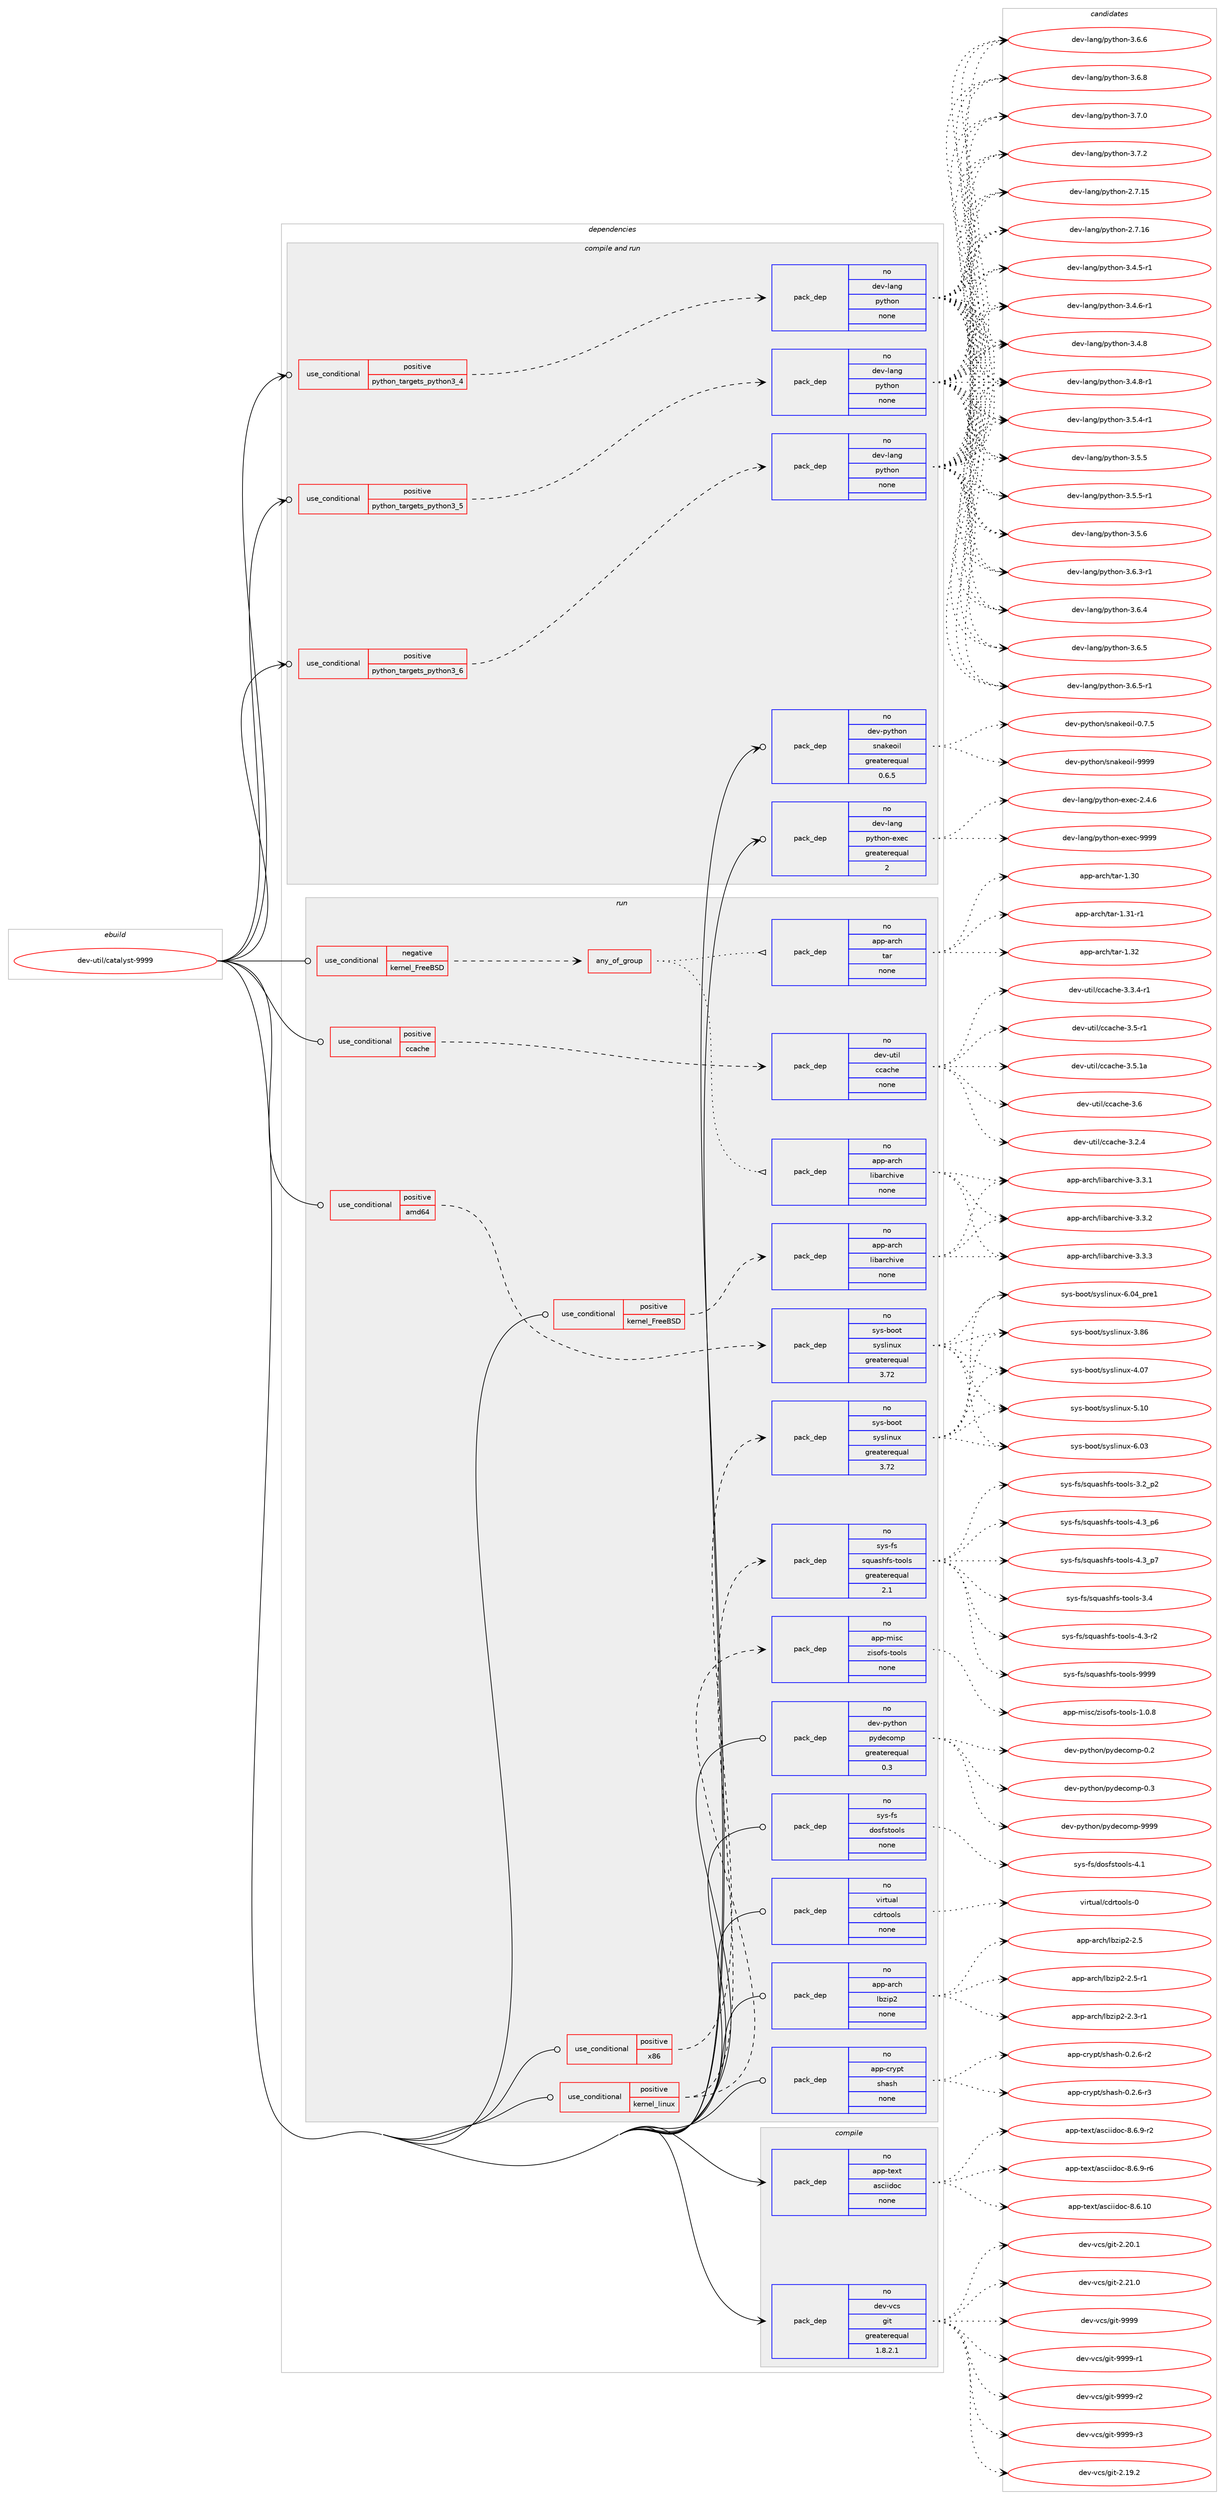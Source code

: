 digraph prolog {

# *************
# Graph options
# *************

newrank=true;
concentrate=true;
compound=true;
graph [rankdir=LR,fontname=Helvetica,fontsize=10,ranksep=1.5];#, ranksep=2.5, nodesep=0.2];
edge  [arrowhead=vee];
node  [fontname=Helvetica,fontsize=10];

# **********
# The ebuild
# **********

subgraph cluster_leftcol {
color=gray;
rank=same;
label=<<i>ebuild</i>>;
id [label="dev-util/catalyst-9999", color=red, width=4, href="../dev-util/catalyst-9999.svg"];
}

# ****************
# The dependencies
# ****************

subgraph cluster_midcol {
color=gray;
label=<<i>dependencies</i>>;
subgraph cluster_compile {
fillcolor="#eeeeee";
style=filled;
label=<<i>compile</i>>;
subgraph pack1095033 {
dependency1542052 [label=<<TABLE BORDER="0" CELLBORDER="1" CELLSPACING="0" CELLPADDING="4" WIDTH="220"><TR><TD ROWSPAN="6" CELLPADDING="30">pack_dep</TD></TR><TR><TD WIDTH="110">no</TD></TR><TR><TD>app-text</TD></TR><TR><TD>asciidoc</TD></TR><TR><TD>none</TD></TR><TR><TD></TD></TR></TABLE>>, shape=none, color=blue];
}
id:e -> dependency1542052:w [weight=20,style="solid",arrowhead="vee"];
subgraph pack1095034 {
dependency1542053 [label=<<TABLE BORDER="0" CELLBORDER="1" CELLSPACING="0" CELLPADDING="4" WIDTH="220"><TR><TD ROWSPAN="6" CELLPADDING="30">pack_dep</TD></TR><TR><TD WIDTH="110">no</TD></TR><TR><TD>dev-vcs</TD></TR><TR><TD>git</TD></TR><TR><TD>greaterequal</TD></TR><TR><TD>1.8.2.1</TD></TR></TABLE>>, shape=none, color=blue];
}
id:e -> dependency1542053:w [weight=20,style="solid",arrowhead="vee"];
}
subgraph cluster_compileandrun {
fillcolor="#eeeeee";
style=filled;
label=<<i>compile and run</i>>;
subgraph cond423415 {
dependency1542054 [label=<<TABLE BORDER="0" CELLBORDER="1" CELLSPACING="0" CELLPADDING="4"><TR><TD ROWSPAN="3" CELLPADDING="10">use_conditional</TD></TR><TR><TD>positive</TD></TR><TR><TD>python_targets_python3_4</TD></TR></TABLE>>, shape=none, color=red];
subgraph pack1095035 {
dependency1542055 [label=<<TABLE BORDER="0" CELLBORDER="1" CELLSPACING="0" CELLPADDING="4" WIDTH="220"><TR><TD ROWSPAN="6" CELLPADDING="30">pack_dep</TD></TR><TR><TD WIDTH="110">no</TD></TR><TR><TD>dev-lang</TD></TR><TR><TD>python</TD></TR><TR><TD>none</TD></TR><TR><TD></TD></TR></TABLE>>, shape=none, color=blue];
}
dependency1542054:e -> dependency1542055:w [weight=20,style="dashed",arrowhead="vee"];
}
id:e -> dependency1542054:w [weight=20,style="solid",arrowhead="odotvee"];
subgraph cond423416 {
dependency1542056 [label=<<TABLE BORDER="0" CELLBORDER="1" CELLSPACING="0" CELLPADDING="4"><TR><TD ROWSPAN="3" CELLPADDING="10">use_conditional</TD></TR><TR><TD>positive</TD></TR><TR><TD>python_targets_python3_5</TD></TR></TABLE>>, shape=none, color=red];
subgraph pack1095036 {
dependency1542057 [label=<<TABLE BORDER="0" CELLBORDER="1" CELLSPACING="0" CELLPADDING="4" WIDTH="220"><TR><TD ROWSPAN="6" CELLPADDING="30">pack_dep</TD></TR><TR><TD WIDTH="110">no</TD></TR><TR><TD>dev-lang</TD></TR><TR><TD>python</TD></TR><TR><TD>none</TD></TR><TR><TD></TD></TR></TABLE>>, shape=none, color=blue];
}
dependency1542056:e -> dependency1542057:w [weight=20,style="dashed",arrowhead="vee"];
}
id:e -> dependency1542056:w [weight=20,style="solid",arrowhead="odotvee"];
subgraph cond423417 {
dependency1542058 [label=<<TABLE BORDER="0" CELLBORDER="1" CELLSPACING="0" CELLPADDING="4"><TR><TD ROWSPAN="3" CELLPADDING="10">use_conditional</TD></TR><TR><TD>positive</TD></TR><TR><TD>python_targets_python3_6</TD></TR></TABLE>>, shape=none, color=red];
subgraph pack1095037 {
dependency1542059 [label=<<TABLE BORDER="0" CELLBORDER="1" CELLSPACING="0" CELLPADDING="4" WIDTH="220"><TR><TD ROWSPAN="6" CELLPADDING="30">pack_dep</TD></TR><TR><TD WIDTH="110">no</TD></TR><TR><TD>dev-lang</TD></TR><TR><TD>python</TD></TR><TR><TD>none</TD></TR><TR><TD></TD></TR></TABLE>>, shape=none, color=blue];
}
dependency1542058:e -> dependency1542059:w [weight=20,style="dashed",arrowhead="vee"];
}
id:e -> dependency1542058:w [weight=20,style="solid",arrowhead="odotvee"];
subgraph pack1095038 {
dependency1542060 [label=<<TABLE BORDER="0" CELLBORDER="1" CELLSPACING="0" CELLPADDING="4" WIDTH="220"><TR><TD ROWSPAN="6" CELLPADDING="30">pack_dep</TD></TR><TR><TD WIDTH="110">no</TD></TR><TR><TD>dev-lang</TD></TR><TR><TD>python-exec</TD></TR><TR><TD>greaterequal</TD></TR><TR><TD>2</TD></TR></TABLE>>, shape=none, color=blue];
}
id:e -> dependency1542060:w [weight=20,style="solid",arrowhead="odotvee"];
subgraph pack1095039 {
dependency1542061 [label=<<TABLE BORDER="0" CELLBORDER="1" CELLSPACING="0" CELLPADDING="4" WIDTH="220"><TR><TD ROWSPAN="6" CELLPADDING="30">pack_dep</TD></TR><TR><TD WIDTH="110">no</TD></TR><TR><TD>dev-python</TD></TR><TR><TD>snakeoil</TD></TR><TR><TD>greaterequal</TD></TR><TR><TD>0.6.5</TD></TR></TABLE>>, shape=none, color=blue];
}
id:e -> dependency1542061:w [weight=20,style="solid",arrowhead="odotvee"];
}
subgraph cluster_run {
fillcolor="#eeeeee";
style=filled;
label=<<i>run</i>>;
subgraph cond423418 {
dependency1542062 [label=<<TABLE BORDER="0" CELLBORDER="1" CELLSPACING="0" CELLPADDING="4"><TR><TD ROWSPAN="3" CELLPADDING="10">use_conditional</TD></TR><TR><TD>negative</TD></TR><TR><TD>kernel_FreeBSD</TD></TR></TABLE>>, shape=none, color=red];
subgraph any23015 {
dependency1542063 [label=<<TABLE BORDER="0" CELLBORDER="1" CELLSPACING="0" CELLPADDING="4"><TR><TD CELLPADDING="10">any_of_group</TD></TR></TABLE>>, shape=none, color=red];subgraph pack1095040 {
dependency1542064 [label=<<TABLE BORDER="0" CELLBORDER="1" CELLSPACING="0" CELLPADDING="4" WIDTH="220"><TR><TD ROWSPAN="6" CELLPADDING="30">pack_dep</TD></TR><TR><TD WIDTH="110">no</TD></TR><TR><TD>app-arch</TD></TR><TR><TD>tar</TD></TR><TR><TD>none</TD></TR><TR><TD></TD></TR></TABLE>>, shape=none, color=blue];
}
dependency1542063:e -> dependency1542064:w [weight=20,style="dotted",arrowhead="oinv"];
subgraph pack1095041 {
dependency1542065 [label=<<TABLE BORDER="0" CELLBORDER="1" CELLSPACING="0" CELLPADDING="4" WIDTH="220"><TR><TD ROWSPAN="6" CELLPADDING="30">pack_dep</TD></TR><TR><TD WIDTH="110">no</TD></TR><TR><TD>app-arch</TD></TR><TR><TD>libarchive</TD></TR><TR><TD>none</TD></TR><TR><TD></TD></TR></TABLE>>, shape=none, color=blue];
}
dependency1542063:e -> dependency1542065:w [weight=20,style="dotted",arrowhead="oinv"];
}
dependency1542062:e -> dependency1542063:w [weight=20,style="dashed",arrowhead="vee"];
}
id:e -> dependency1542062:w [weight=20,style="solid",arrowhead="odot"];
subgraph cond423419 {
dependency1542066 [label=<<TABLE BORDER="0" CELLBORDER="1" CELLSPACING="0" CELLPADDING="4"><TR><TD ROWSPAN="3" CELLPADDING="10">use_conditional</TD></TR><TR><TD>positive</TD></TR><TR><TD>amd64</TD></TR></TABLE>>, shape=none, color=red];
subgraph pack1095042 {
dependency1542067 [label=<<TABLE BORDER="0" CELLBORDER="1" CELLSPACING="0" CELLPADDING="4" WIDTH="220"><TR><TD ROWSPAN="6" CELLPADDING="30">pack_dep</TD></TR><TR><TD WIDTH="110">no</TD></TR><TR><TD>sys-boot</TD></TR><TR><TD>syslinux</TD></TR><TR><TD>greaterequal</TD></TR><TR><TD>3.72</TD></TR></TABLE>>, shape=none, color=blue];
}
dependency1542066:e -> dependency1542067:w [weight=20,style="dashed",arrowhead="vee"];
}
id:e -> dependency1542066:w [weight=20,style="solid",arrowhead="odot"];
subgraph cond423420 {
dependency1542068 [label=<<TABLE BORDER="0" CELLBORDER="1" CELLSPACING="0" CELLPADDING="4"><TR><TD ROWSPAN="3" CELLPADDING="10">use_conditional</TD></TR><TR><TD>positive</TD></TR><TR><TD>ccache</TD></TR></TABLE>>, shape=none, color=red];
subgraph pack1095043 {
dependency1542069 [label=<<TABLE BORDER="0" CELLBORDER="1" CELLSPACING="0" CELLPADDING="4" WIDTH="220"><TR><TD ROWSPAN="6" CELLPADDING="30">pack_dep</TD></TR><TR><TD WIDTH="110">no</TD></TR><TR><TD>dev-util</TD></TR><TR><TD>ccache</TD></TR><TR><TD>none</TD></TR><TR><TD></TD></TR></TABLE>>, shape=none, color=blue];
}
dependency1542068:e -> dependency1542069:w [weight=20,style="dashed",arrowhead="vee"];
}
id:e -> dependency1542068:w [weight=20,style="solid",arrowhead="odot"];
subgraph cond423421 {
dependency1542070 [label=<<TABLE BORDER="0" CELLBORDER="1" CELLSPACING="0" CELLPADDING="4"><TR><TD ROWSPAN="3" CELLPADDING="10">use_conditional</TD></TR><TR><TD>positive</TD></TR><TR><TD>kernel_FreeBSD</TD></TR></TABLE>>, shape=none, color=red];
subgraph pack1095044 {
dependency1542071 [label=<<TABLE BORDER="0" CELLBORDER="1" CELLSPACING="0" CELLPADDING="4" WIDTH="220"><TR><TD ROWSPAN="6" CELLPADDING="30">pack_dep</TD></TR><TR><TD WIDTH="110">no</TD></TR><TR><TD>app-arch</TD></TR><TR><TD>libarchive</TD></TR><TR><TD>none</TD></TR><TR><TD></TD></TR></TABLE>>, shape=none, color=blue];
}
dependency1542070:e -> dependency1542071:w [weight=20,style="dashed",arrowhead="vee"];
}
id:e -> dependency1542070:w [weight=20,style="solid",arrowhead="odot"];
subgraph cond423422 {
dependency1542072 [label=<<TABLE BORDER="0" CELLBORDER="1" CELLSPACING="0" CELLPADDING="4"><TR><TD ROWSPAN="3" CELLPADDING="10">use_conditional</TD></TR><TR><TD>positive</TD></TR><TR><TD>kernel_linux</TD></TR></TABLE>>, shape=none, color=red];
subgraph pack1095045 {
dependency1542073 [label=<<TABLE BORDER="0" CELLBORDER="1" CELLSPACING="0" CELLPADDING="4" WIDTH="220"><TR><TD ROWSPAN="6" CELLPADDING="30">pack_dep</TD></TR><TR><TD WIDTH="110">no</TD></TR><TR><TD>app-misc</TD></TR><TR><TD>zisofs-tools</TD></TR><TR><TD>none</TD></TR><TR><TD></TD></TR></TABLE>>, shape=none, color=blue];
}
dependency1542072:e -> dependency1542073:w [weight=20,style="dashed",arrowhead="vee"];
subgraph pack1095046 {
dependency1542074 [label=<<TABLE BORDER="0" CELLBORDER="1" CELLSPACING="0" CELLPADDING="4" WIDTH="220"><TR><TD ROWSPAN="6" CELLPADDING="30">pack_dep</TD></TR><TR><TD WIDTH="110">no</TD></TR><TR><TD>sys-fs</TD></TR><TR><TD>squashfs-tools</TD></TR><TR><TD>greaterequal</TD></TR><TR><TD>2.1</TD></TR></TABLE>>, shape=none, color=blue];
}
dependency1542072:e -> dependency1542074:w [weight=20,style="dashed",arrowhead="vee"];
}
id:e -> dependency1542072:w [weight=20,style="solid",arrowhead="odot"];
subgraph cond423423 {
dependency1542075 [label=<<TABLE BORDER="0" CELLBORDER="1" CELLSPACING="0" CELLPADDING="4"><TR><TD ROWSPAN="3" CELLPADDING="10">use_conditional</TD></TR><TR><TD>positive</TD></TR><TR><TD>x86</TD></TR></TABLE>>, shape=none, color=red];
subgraph pack1095047 {
dependency1542076 [label=<<TABLE BORDER="0" CELLBORDER="1" CELLSPACING="0" CELLPADDING="4" WIDTH="220"><TR><TD ROWSPAN="6" CELLPADDING="30">pack_dep</TD></TR><TR><TD WIDTH="110">no</TD></TR><TR><TD>sys-boot</TD></TR><TR><TD>syslinux</TD></TR><TR><TD>greaterequal</TD></TR><TR><TD>3.72</TD></TR></TABLE>>, shape=none, color=blue];
}
dependency1542075:e -> dependency1542076:w [weight=20,style="dashed",arrowhead="vee"];
}
id:e -> dependency1542075:w [weight=20,style="solid",arrowhead="odot"];
subgraph pack1095048 {
dependency1542077 [label=<<TABLE BORDER="0" CELLBORDER="1" CELLSPACING="0" CELLPADDING="4" WIDTH="220"><TR><TD ROWSPAN="6" CELLPADDING="30">pack_dep</TD></TR><TR><TD WIDTH="110">no</TD></TR><TR><TD>app-arch</TD></TR><TR><TD>lbzip2</TD></TR><TR><TD>none</TD></TR><TR><TD></TD></TR></TABLE>>, shape=none, color=blue];
}
id:e -> dependency1542077:w [weight=20,style="solid",arrowhead="odot"];
subgraph pack1095049 {
dependency1542078 [label=<<TABLE BORDER="0" CELLBORDER="1" CELLSPACING="0" CELLPADDING="4" WIDTH="220"><TR><TD ROWSPAN="6" CELLPADDING="30">pack_dep</TD></TR><TR><TD WIDTH="110">no</TD></TR><TR><TD>app-crypt</TD></TR><TR><TD>shash</TD></TR><TR><TD>none</TD></TR><TR><TD></TD></TR></TABLE>>, shape=none, color=blue];
}
id:e -> dependency1542078:w [weight=20,style="solid",arrowhead="odot"];
subgraph pack1095050 {
dependency1542079 [label=<<TABLE BORDER="0" CELLBORDER="1" CELLSPACING="0" CELLPADDING="4" WIDTH="220"><TR><TD ROWSPAN="6" CELLPADDING="30">pack_dep</TD></TR><TR><TD WIDTH="110">no</TD></TR><TR><TD>dev-python</TD></TR><TR><TD>pydecomp</TD></TR><TR><TD>greaterequal</TD></TR><TR><TD>0.3</TD></TR></TABLE>>, shape=none, color=blue];
}
id:e -> dependency1542079:w [weight=20,style="solid",arrowhead="odot"];
subgraph pack1095051 {
dependency1542080 [label=<<TABLE BORDER="0" CELLBORDER="1" CELLSPACING="0" CELLPADDING="4" WIDTH="220"><TR><TD ROWSPAN="6" CELLPADDING="30">pack_dep</TD></TR><TR><TD WIDTH="110">no</TD></TR><TR><TD>sys-fs</TD></TR><TR><TD>dosfstools</TD></TR><TR><TD>none</TD></TR><TR><TD></TD></TR></TABLE>>, shape=none, color=blue];
}
id:e -> dependency1542080:w [weight=20,style="solid",arrowhead="odot"];
subgraph pack1095052 {
dependency1542081 [label=<<TABLE BORDER="0" CELLBORDER="1" CELLSPACING="0" CELLPADDING="4" WIDTH="220"><TR><TD ROWSPAN="6" CELLPADDING="30">pack_dep</TD></TR><TR><TD WIDTH="110">no</TD></TR><TR><TD>virtual</TD></TR><TR><TD>cdrtools</TD></TR><TR><TD>none</TD></TR><TR><TD></TD></TR></TABLE>>, shape=none, color=blue];
}
id:e -> dependency1542081:w [weight=20,style="solid",arrowhead="odot"];
}
}

# **************
# The candidates
# **************

subgraph cluster_choices {
rank=same;
color=gray;
label=<<i>candidates</i>>;

subgraph choice1095033 {
color=black;
nodesep=1;
choice97112112451161011201164797115991051051001119945564654464948 [label="app-text/asciidoc-8.6.10", color=red, width=4,href="../app-text/asciidoc-8.6.10.svg"];
choice9711211245116101120116479711599105105100111994556465446574511450 [label="app-text/asciidoc-8.6.9-r2", color=red, width=4,href="../app-text/asciidoc-8.6.9-r2.svg"];
choice9711211245116101120116479711599105105100111994556465446574511454 [label="app-text/asciidoc-8.6.9-r6", color=red, width=4,href="../app-text/asciidoc-8.6.9-r6.svg"];
dependency1542052:e -> choice97112112451161011201164797115991051051001119945564654464948:w [style=dotted,weight="100"];
dependency1542052:e -> choice9711211245116101120116479711599105105100111994556465446574511450:w [style=dotted,weight="100"];
dependency1542052:e -> choice9711211245116101120116479711599105105100111994556465446574511454:w [style=dotted,weight="100"];
}
subgraph choice1095034 {
color=black;
nodesep=1;
choice10010111845118991154710310511645504649574650 [label="dev-vcs/git-2.19.2", color=red, width=4,href="../dev-vcs/git-2.19.2.svg"];
choice10010111845118991154710310511645504650484649 [label="dev-vcs/git-2.20.1", color=red, width=4,href="../dev-vcs/git-2.20.1.svg"];
choice10010111845118991154710310511645504650494648 [label="dev-vcs/git-2.21.0", color=red, width=4,href="../dev-vcs/git-2.21.0.svg"];
choice1001011184511899115471031051164557575757 [label="dev-vcs/git-9999", color=red, width=4,href="../dev-vcs/git-9999.svg"];
choice10010111845118991154710310511645575757574511449 [label="dev-vcs/git-9999-r1", color=red, width=4,href="../dev-vcs/git-9999-r1.svg"];
choice10010111845118991154710310511645575757574511450 [label="dev-vcs/git-9999-r2", color=red, width=4,href="../dev-vcs/git-9999-r2.svg"];
choice10010111845118991154710310511645575757574511451 [label="dev-vcs/git-9999-r3", color=red, width=4,href="../dev-vcs/git-9999-r3.svg"];
dependency1542053:e -> choice10010111845118991154710310511645504649574650:w [style=dotted,weight="100"];
dependency1542053:e -> choice10010111845118991154710310511645504650484649:w [style=dotted,weight="100"];
dependency1542053:e -> choice10010111845118991154710310511645504650494648:w [style=dotted,weight="100"];
dependency1542053:e -> choice1001011184511899115471031051164557575757:w [style=dotted,weight="100"];
dependency1542053:e -> choice10010111845118991154710310511645575757574511449:w [style=dotted,weight="100"];
dependency1542053:e -> choice10010111845118991154710310511645575757574511450:w [style=dotted,weight="100"];
dependency1542053:e -> choice10010111845118991154710310511645575757574511451:w [style=dotted,weight="100"];
}
subgraph choice1095035 {
color=black;
nodesep=1;
choice10010111845108971101034711212111610411111045504655464953 [label="dev-lang/python-2.7.15", color=red, width=4,href="../dev-lang/python-2.7.15.svg"];
choice10010111845108971101034711212111610411111045504655464954 [label="dev-lang/python-2.7.16", color=red, width=4,href="../dev-lang/python-2.7.16.svg"];
choice1001011184510897110103471121211161041111104551465246534511449 [label="dev-lang/python-3.4.5-r1", color=red, width=4,href="../dev-lang/python-3.4.5-r1.svg"];
choice1001011184510897110103471121211161041111104551465246544511449 [label="dev-lang/python-3.4.6-r1", color=red, width=4,href="../dev-lang/python-3.4.6-r1.svg"];
choice100101118451089711010347112121116104111110455146524656 [label="dev-lang/python-3.4.8", color=red, width=4,href="../dev-lang/python-3.4.8.svg"];
choice1001011184510897110103471121211161041111104551465246564511449 [label="dev-lang/python-3.4.8-r1", color=red, width=4,href="../dev-lang/python-3.4.8-r1.svg"];
choice1001011184510897110103471121211161041111104551465346524511449 [label="dev-lang/python-3.5.4-r1", color=red, width=4,href="../dev-lang/python-3.5.4-r1.svg"];
choice100101118451089711010347112121116104111110455146534653 [label="dev-lang/python-3.5.5", color=red, width=4,href="../dev-lang/python-3.5.5.svg"];
choice1001011184510897110103471121211161041111104551465346534511449 [label="dev-lang/python-3.5.5-r1", color=red, width=4,href="../dev-lang/python-3.5.5-r1.svg"];
choice100101118451089711010347112121116104111110455146534654 [label="dev-lang/python-3.5.6", color=red, width=4,href="../dev-lang/python-3.5.6.svg"];
choice1001011184510897110103471121211161041111104551465446514511449 [label="dev-lang/python-3.6.3-r1", color=red, width=4,href="../dev-lang/python-3.6.3-r1.svg"];
choice100101118451089711010347112121116104111110455146544652 [label="dev-lang/python-3.6.4", color=red, width=4,href="../dev-lang/python-3.6.4.svg"];
choice100101118451089711010347112121116104111110455146544653 [label="dev-lang/python-3.6.5", color=red, width=4,href="../dev-lang/python-3.6.5.svg"];
choice1001011184510897110103471121211161041111104551465446534511449 [label="dev-lang/python-3.6.5-r1", color=red, width=4,href="../dev-lang/python-3.6.5-r1.svg"];
choice100101118451089711010347112121116104111110455146544654 [label="dev-lang/python-3.6.6", color=red, width=4,href="../dev-lang/python-3.6.6.svg"];
choice100101118451089711010347112121116104111110455146544656 [label="dev-lang/python-3.6.8", color=red, width=4,href="../dev-lang/python-3.6.8.svg"];
choice100101118451089711010347112121116104111110455146554648 [label="dev-lang/python-3.7.0", color=red, width=4,href="../dev-lang/python-3.7.0.svg"];
choice100101118451089711010347112121116104111110455146554650 [label="dev-lang/python-3.7.2", color=red, width=4,href="../dev-lang/python-3.7.2.svg"];
dependency1542055:e -> choice10010111845108971101034711212111610411111045504655464953:w [style=dotted,weight="100"];
dependency1542055:e -> choice10010111845108971101034711212111610411111045504655464954:w [style=dotted,weight="100"];
dependency1542055:e -> choice1001011184510897110103471121211161041111104551465246534511449:w [style=dotted,weight="100"];
dependency1542055:e -> choice1001011184510897110103471121211161041111104551465246544511449:w [style=dotted,weight="100"];
dependency1542055:e -> choice100101118451089711010347112121116104111110455146524656:w [style=dotted,weight="100"];
dependency1542055:e -> choice1001011184510897110103471121211161041111104551465246564511449:w [style=dotted,weight="100"];
dependency1542055:e -> choice1001011184510897110103471121211161041111104551465346524511449:w [style=dotted,weight="100"];
dependency1542055:e -> choice100101118451089711010347112121116104111110455146534653:w [style=dotted,weight="100"];
dependency1542055:e -> choice1001011184510897110103471121211161041111104551465346534511449:w [style=dotted,weight="100"];
dependency1542055:e -> choice100101118451089711010347112121116104111110455146534654:w [style=dotted,weight="100"];
dependency1542055:e -> choice1001011184510897110103471121211161041111104551465446514511449:w [style=dotted,weight="100"];
dependency1542055:e -> choice100101118451089711010347112121116104111110455146544652:w [style=dotted,weight="100"];
dependency1542055:e -> choice100101118451089711010347112121116104111110455146544653:w [style=dotted,weight="100"];
dependency1542055:e -> choice1001011184510897110103471121211161041111104551465446534511449:w [style=dotted,weight="100"];
dependency1542055:e -> choice100101118451089711010347112121116104111110455146544654:w [style=dotted,weight="100"];
dependency1542055:e -> choice100101118451089711010347112121116104111110455146544656:w [style=dotted,weight="100"];
dependency1542055:e -> choice100101118451089711010347112121116104111110455146554648:w [style=dotted,weight="100"];
dependency1542055:e -> choice100101118451089711010347112121116104111110455146554650:w [style=dotted,weight="100"];
}
subgraph choice1095036 {
color=black;
nodesep=1;
choice10010111845108971101034711212111610411111045504655464953 [label="dev-lang/python-2.7.15", color=red, width=4,href="../dev-lang/python-2.7.15.svg"];
choice10010111845108971101034711212111610411111045504655464954 [label="dev-lang/python-2.7.16", color=red, width=4,href="../dev-lang/python-2.7.16.svg"];
choice1001011184510897110103471121211161041111104551465246534511449 [label="dev-lang/python-3.4.5-r1", color=red, width=4,href="../dev-lang/python-3.4.5-r1.svg"];
choice1001011184510897110103471121211161041111104551465246544511449 [label="dev-lang/python-3.4.6-r1", color=red, width=4,href="../dev-lang/python-3.4.6-r1.svg"];
choice100101118451089711010347112121116104111110455146524656 [label="dev-lang/python-3.4.8", color=red, width=4,href="../dev-lang/python-3.4.8.svg"];
choice1001011184510897110103471121211161041111104551465246564511449 [label="dev-lang/python-3.4.8-r1", color=red, width=4,href="../dev-lang/python-3.4.8-r1.svg"];
choice1001011184510897110103471121211161041111104551465346524511449 [label="dev-lang/python-3.5.4-r1", color=red, width=4,href="../dev-lang/python-3.5.4-r1.svg"];
choice100101118451089711010347112121116104111110455146534653 [label="dev-lang/python-3.5.5", color=red, width=4,href="../dev-lang/python-3.5.5.svg"];
choice1001011184510897110103471121211161041111104551465346534511449 [label="dev-lang/python-3.5.5-r1", color=red, width=4,href="../dev-lang/python-3.5.5-r1.svg"];
choice100101118451089711010347112121116104111110455146534654 [label="dev-lang/python-3.5.6", color=red, width=4,href="../dev-lang/python-3.5.6.svg"];
choice1001011184510897110103471121211161041111104551465446514511449 [label="dev-lang/python-3.6.3-r1", color=red, width=4,href="../dev-lang/python-3.6.3-r1.svg"];
choice100101118451089711010347112121116104111110455146544652 [label="dev-lang/python-3.6.4", color=red, width=4,href="../dev-lang/python-3.6.4.svg"];
choice100101118451089711010347112121116104111110455146544653 [label="dev-lang/python-3.6.5", color=red, width=4,href="../dev-lang/python-3.6.5.svg"];
choice1001011184510897110103471121211161041111104551465446534511449 [label="dev-lang/python-3.6.5-r1", color=red, width=4,href="../dev-lang/python-3.6.5-r1.svg"];
choice100101118451089711010347112121116104111110455146544654 [label="dev-lang/python-3.6.6", color=red, width=4,href="../dev-lang/python-3.6.6.svg"];
choice100101118451089711010347112121116104111110455146544656 [label="dev-lang/python-3.6.8", color=red, width=4,href="../dev-lang/python-3.6.8.svg"];
choice100101118451089711010347112121116104111110455146554648 [label="dev-lang/python-3.7.0", color=red, width=4,href="../dev-lang/python-3.7.0.svg"];
choice100101118451089711010347112121116104111110455146554650 [label="dev-lang/python-3.7.2", color=red, width=4,href="../dev-lang/python-3.7.2.svg"];
dependency1542057:e -> choice10010111845108971101034711212111610411111045504655464953:w [style=dotted,weight="100"];
dependency1542057:e -> choice10010111845108971101034711212111610411111045504655464954:w [style=dotted,weight="100"];
dependency1542057:e -> choice1001011184510897110103471121211161041111104551465246534511449:w [style=dotted,weight="100"];
dependency1542057:e -> choice1001011184510897110103471121211161041111104551465246544511449:w [style=dotted,weight="100"];
dependency1542057:e -> choice100101118451089711010347112121116104111110455146524656:w [style=dotted,weight="100"];
dependency1542057:e -> choice1001011184510897110103471121211161041111104551465246564511449:w [style=dotted,weight="100"];
dependency1542057:e -> choice1001011184510897110103471121211161041111104551465346524511449:w [style=dotted,weight="100"];
dependency1542057:e -> choice100101118451089711010347112121116104111110455146534653:w [style=dotted,weight="100"];
dependency1542057:e -> choice1001011184510897110103471121211161041111104551465346534511449:w [style=dotted,weight="100"];
dependency1542057:e -> choice100101118451089711010347112121116104111110455146534654:w [style=dotted,weight="100"];
dependency1542057:e -> choice1001011184510897110103471121211161041111104551465446514511449:w [style=dotted,weight="100"];
dependency1542057:e -> choice100101118451089711010347112121116104111110455146544652:w [style=dotted,weight="100"];
dependency1542057:e -> choice100101118451089711010347112121116104111110455146544653:w [style=dotted,weight="100"];
dependency1542057:e -> choice1001011184510897110103471121211161041111104551465446534511449:w [style=dotted,weight="100"];
dependency1542057:e -> choice100101118451089711010347112121116104111110455146544654:w [style=dotted,weight="100"];
dependency1542057:e -> choice100101118451089711010347112121116104111110455146544656:w [style=dotted,weight="100"];
dependency1542057:e -> choice100101118451089711010347112121116104111110455146554648:w [style=dotted,weight="100"];
dependency1542057:e -> choice100101118451089711010347112121116104111110455146554650:w [style=dotted,weight="100"];
}
subgraph choice1095037 {
color=black;
nodesep=1;
choice10010111845108971101034711212111610411111045504655464953 [label="dev-lang/python-2.7.15", color=red, width=4,href="../dev-lang/python-2.7.15.svg"];
choice10010111845108971101034711212111610411111045504655464954 [label="dev-lang/python-2.7.16", color=red, width=4,href="../dev-lang/python-2.7.16.svg"];
choice1001011184510897110103471121211161041111104551465246534511449 [label="dev-lang/python-3.4.5-r1", color=red, width=4,href="../dev-lang/python-3.4.5-r1.svg"];
choice1001011184510897110103471121211161041111104551465246544511449 [label="dev-lang/python-3.4.6-r1", color=red, width=4,href="../dev-lang/python-3.4.6-r1.svg"];
choice100101118451089711010347112121116104111110455146524656 [label="dev-lang/python-3.4.8", color=red, width=4,href="../dev-lang/python-3.4.8.svg"];
choice1001011184510897110103471121211161041111104551465246564511449 [label="dev-lang/python-3.4.8-r1", color=red, width=4,href="../dev-lang/python-3.4.8-r1.svg"];
choice1001011184510897110103471121211161041111104551465346524511449 [label="dev-lang/python-3.5.4-r1", color=red, width=4,href="../dev-lang/python-3.5.4-r1.svg"];
choice100101118451089711010347112121116104111110455146534653 [label="dev-lang/python-3.5.5", color=red, width=4,href="../dev-lang/python-3.5.5.svg"];
choice1001011184510897110103471121211161041111104551465346534511449 [label="dev-lang/python-3.5.5-r1", color=red, width=4,href="../dev-lang/python-3.5.5-r1.svg"];
choice100101118451089711010347112121116104111110455146534654 [label="dev-lang/python-3.5.6", color=red, width=4,href="../dev-lang/python-3.5.6.svg"];
choice1001011184510897110103471121211161041111104551465446514511449 [label="dev-lang/python-3.6.3-r1", color=red, width=4,href="../dev-lang/python-3.6.3-r1.svg"];
choice100101118451089711010347112121116104111110455146544652 [label="dev-lang/python-3.6.4", color=red, width=4,href="../dev-lang/python-3.6.4.svg"];
choice100101118451089711010347112121116104111110455146544653 [label="dev-lang/python-3.6.5", color=red, width=4,href="../dev-lang/python-3.6.5.svg"];
choice1001011184510897110103471121211161041111104551465446534511449 [label="dev-lang/python-3.6.5-r1", color=red, width=4,href="../dev-lang/python-3.6.5-r1.svg"];
choice100101118451089711010347112121116104111110455146544654 [label="dev-lang/python-3.6.6", color=red, width=4,href="../dev-lang/python-3.6.6.svg"];
choice100101118451089711010347112121116104111110455146544656 [label="dev-lang/python-3.6.8", color=red, width=4,href="../dev-lang/python-3.6.8.svg"];
choice100101118451089711010347112121116104111110455146554648 [label="dev-lang/python-3.7.0", color=red, width=4,href="../dev-lang/python-3.7.0.svg"];
choice100101118451089711010347112121116104111110455146554650 [label="dev-lang/python-3.7.2", color=red, width=4,href="../dev-lang/python-3.7.2.svg"];
dependency1542059:e -> choice10010111845108971101034711212111610411111045504655464953:w [style=dotted,weight="100"];
dependency1542059:e -> choice10010111845108971101034711212111610411111045504655464954:w [style=dotted,weight="100"];
dependency1542059:e -> choice1001011184510897110103471121211161041111104551465246534511449:w [style=dotted,weight="100"];
dependency1542059:e -> choice1001011184510897110103471121211161041111104551465246544511449:w [style=dotted,weight="100"];
dependency1542059:e -> choice100101118451089711010347112121116104111110455146524656:w [style=dotted,weight="100"];
dependency1542059:e -> choice1001011184510897110103471121211161041111104551465246564511449:w [style=dotted,weight="100"];
dependency1542059:e -> choice1001011184510897110103471121211161041111104551465346524511449:w [style=dotted,weight="100"];
dependency1542059:e -> choice100101118451089711010347112121116104111110455146534653:w [style=dotted,weight="100"];
dependency1542059:e -> choice1001011184510897110103471121211161041111104551465346534511449:w [style=dotted,weight="100"];
dependency1542059:e -> choice100101118451089711010347112121116104111110455146534654:w [style=dotted,weight="100"];
dependency1542059:e -> choice1001011184510897110103471121211161041111104551465446514511449:w [style=dotted,weight="100"];
dependency1542059:e -> choice100101118451089711010347112121116104111110455146544652:w [style=dotted,weight="100"];
dependency1542059:e -> choice100101118451089711010347112121116104111110455146544653:w [style=dotted,weight="100"];
dependency1542059:e -> choice1001011184510897110103471121211161041111104551465446534511449:w [style=dotted,weight="100"];
dependency1542059:e -> choice100101118451089711010347112121116104111110455146544654:w [style=dotted,weight="100"];
dependency1542059:e -> choice100101118451089711010347112121116104111110455146544656:w [style=dotted,weight="100"];
dependency1542059:e -> choice100101118451089711010347112121116104111110455146554648:w [style=dotted,weight="100"];
dependency1542059:e -> choice100101118451089711010347112121116104111110455146554650:w [style=dotted,weight="100"];
}
subgraph choice1095038 {
color=black;
nodesep=1;
choice1001011184510897110103471121211161041111104510112010199455046524654 [label="dev-lang/python-exec-2.4.6", color=red, width=4,href="../dev-lang/python-exec-2.4.6.svg"];
choice10010111845108971101034711212111610411111045101120101994557575757 [label="dev-lang/python-exec-9999", color=red, width=4,href="../dev-lang/python-exec-9999.svg"];
dependency1542060:e -> choice1001011184510897110103471121211161041111104510112010199455046524654:w [style=dotted,weight="100"];
dependency1542060:e -> choice10010111845108971101034711212111610411111045101120101994557575757:w [style=dotted,weight="100"];
}
subgraph choice1095039 {
color=black;
nodesep=1;
choice100101118451121211161041111104711511097107101111105108454846554653 [label="dev-python/snakeoil-0.7.5", color=red, width=4,href="../dev-python/snakeoil-0.7.5.svg"];
choice1001011184511212111610411111047115110971071011111051084557575757 [label="dev-python/snakeoil-9999", color=red, width=4,href="../dev-python/snakeoil-9999.svg"];
dependency1542061:e -> choice100101118451121211161041111104711511097107101111105108454846554653:w [style=dotted,weight="100"];
dependency1542061:e -> choice1001011184511212111610411111047115110971071011111051084557575757:w [style=dotted,weight="100"];
}
subgraph choice1095040 {
color=black;
nodesep=1;
choice9711211245971149910447116971144549465148 [label="app-arch/tar-1.30", color=red, width=4,href="../app-arch/tar-1.30.svg"];
choice97112112459711499104471169711445494651494511449 [label="app-arch/tar-1.31-r1", color=red, width=4,href="../app-arch/tar-1.31-r1.svg"];
choice9711211245971149910447116971144549465150 [label="app-arch/tar-1.32", color=red, width=4,href="../app-arch/tar-1.32.svg"];
dependency1542064:e -> choice9711211245971149910447116971144549465148:w [style=dotted,weight="100"];
dependency1542064:e -> choice97112112459711499104471169711445494651494511449:w [style=dotted,weight="100"];
dependency1542064:e -> choice9711211245971149910447116971144549465150:w [style=dotted,weight="100"];
}
subgraph choice1095041 {
color=black;
nodesep=1;
choice9711211245971149910447108105989711499104105118101455146514649 [label="app-arch/libarchive-3.3.1", color=red, width=4,href="../app-arch/libarchive-3.3.1.svg"];
choice9711211245971149910447108105989711499104105118101455146514650 [label="app-arch/libarchive-3.3.2", color=red, width=4,href="../app-arch/libarchive-3.3.2.svg"];
choice9711211245971149910447108105989711499104105118101455146514651 [label="app-arch/libarchive-3.3.3", color=red, width=4,href="../app-arch/libarchive-3.3.3.svg"];
dependency1542065:e -> choice9711211245971149910447108105989711499104105118101455146514649:w [style=dotted,weight="100"];
dependency1542065:e -> choice9711211245971149910447108105989711499104105118101455146514650:w [style=dotted,weight="100"];
dependency1542065:e -> choice9711211245971149910447108105989711499104105118101455146514651:w [style=dotted,weight="100"];
}
subgraph choice1095042 {
color=black;
nodesep=1;
choice1151211154598111111116471151211151081051101171204551465654 [label="sys-boot/syslinux-3.86", color=red, width=4,href="../sys-boot/syslinux-3.86.svg"];
choice1151211154598111111116471151211151081051101171204552464855 [label="sys-boot/syslinux-4.07", color=red, width=4,href="../sys-boot/syslinux-4.07.svg"];
choice1151211154598111111116471151211151081051101171204553464948 [label="sys-boot/syslinux-5.10", color=red, width=4,href="../sys-boot/syslinux-5.10.svg"];
choice1151211154598111111116471151211151081051101171204554464851 [label="sys-boot/syslinux-6.03", color=red, width=4,href="../sys-boot/syslinux-6.03.svg"];
choice11512111545981111111164711512111510810511011712045544648529511211410149 [label="sys-boot/syslinux-6.04_pre1", color=red, width=4,href="../sys-boot/syslinux-6.04_pre1.svg"];
dependency1542067:e -> choice1151211154598111111116471151211151081051101171204551465654:w [style=dotted,weight="100"];
dependency1542067:e -> choice1151211154598111111116471151211151081051101171204552464855:w [style=dotted,weight="100"];
dependency1542067:e -> choice1151211154598111111116471151211151081051101171204553464948:w [style=dotted,weight="100"];
dependency1542067:e -> choice1151211154598111111116471151211151081051101171204554464851:w [style=dotted,weight="100"];
dependency1542067:e -> choice11512111545981111111164711512111510810511011712045544648529511211410149:w [style=dotted,weight="100"];
}
subgraph choice1095043 {
color=black;
nodesep=1;
choice100101118451171161051084799999799104101455146504652 [label="dev-util/ccache-3.2.4", color=red, width=4,href="../dev-util/ccache-3.2.4.svg"];
choice1001011184511711610510847999997991041014551465146524511449 [label="dev-util/ccache-3.3.4-r1", color=red, width=4,href="../dev-util/ccache-3.3.4-r1.svg"];
choice100101118451171161051084799999799104101455146534511449 [label="dev-util/ccache-3.5-r1", color=red, width=4,href="../dev-util/ccache-3.5-r1.svg"];
choice10010111845117116105108479999979910410145514653464997 [label="dev-util/ccache-3.5.1a", color=red, width=4,href="../dev-util/ccache-3.5.1a.svg"];
choice10010111845117116105108479999979910410145514654 [label="dev-util/ccache-3.6", color=red, width=4,href="../dev-util/ccache-3.6.svg"];
dependency1542069:e -> choice100101118451171161051084799999799104101455146504652:w [style=dotted,weight="100"];
dependency1542069:e -> choice1001011184511711610510847999997991041014551465146524511449:w [style=dotted,weight="100"];
dependency1542069:e -> choice100101118451171161051084799999799104101455146534511449:w [style=dotted,weight="100"];
dependency1542069:e -> choice10010111845117116105108479999979910410145514653464997:w [style=dotted,weight="100"];
dependency1542069:e -> choice10010111845117116105108479999979910410145514654:w [style=dotted,weight="100"];
}
subgraph choice1095044 {
color=black;
nodesep=1;
choice9711211245971149910447108105989711499104105118101455146514649 [label="app-arch/libarchive-3.3.1", color=red, width=4,href="../app-arch/libarchive-3.3.1.svg"];
choice9711211245971149910447108105989711499104105118101455146514650 [label="app-arch/libarchive-3.3.2", color=red, width=4,href="../app-arch/libarchive-3.3.2.svg"];
choice9711211245971149910447108105989711499104105118101455146514651 [label="app-arch/libarchive-3.3.3", color=red, width=4,href="../app-arch/libarchive-3.3.3.svg"];
dependency1542071:e -> choice9711211245971149910447108105989711499104105118101455146514649:w [style=dotted,weight="100"];
dependency1542071:e -> choice9711211245971149910447108105989711499104105118101455146514650:w [style=dotted,weight="100"];
dependency1542071:e -> choice9711211245971149910447108105989711499104105118101455146514651:w [style=dotted,weight="100"];
}
subgraph choice1095045 {
color=black;
nodesep=1;
choice9711211245109105115994712210511511110211545116111111108115454946484656 [label="app-misc/zisofs-tools-1.0.8", color=red, width=4,href="../app-misc/zisofs-tools-1.0.8.svg"];
dependency1542073:e -> choice9711211245109105115994712210511511110211545116111111108115454946484656:w [style=dotted,weight="100"];
}
subgraph choice1095046 {
color=black;
nodesep=1;
choice11512111545102115471151131179711510410211545116111111108115455146509511250 [label="sys-fs/squashfs-tools-3.2_p2", color=red, width=4,href="../sys-fs/squashfs-tools-3.2_p2.svg"];
choice1151211154510211547115113117971151041021154511611111110811545514652 [label="sys-fs/squashfs-tools-3.4", color=red, width=4,href="../sys-fs/squashfs-tools-3.4.svg"];
choice11512111545102115471151131179711510410211545116111111108115455246514511450 [label="sys-fs/squashfs-tools-4.3-r2", color=red, width=4,href="../sys-fs/squashfs-tools-4.3-r2.svg"];
choice11512111545102115471151131179711510410211545116111111108115455246519511254 [label="sys-fs/squashfs-tools-4.3_p6", color=red, width=4,href="../sys-fs/squashfs-tools-4.3_p6.svg"];
choice11512111545102115471151131179711510410211545116111111108115455246519511255 [label="sys-fs/squashfs-tools-4.3_p7", color=red, width=4,href="../sys-fs/squashfs-tools-4.3_p7.svg"];
choice115121115451021154711511311797115104102115451161111111081154557575757 [label="sys-fs/squashfs-tools-9999", color=red, width=4,href="../sys-fs/squashfs-tools-9999.svg"];
dependency1542074:e -> choice11512111545102115471151131179711510410211545116111111108115455146509511250:w [style=dotted,weight="100"];
dependency1542074:e -> choice1151211154510211547115113117971151041021154511611111110811545514652:w [style=dotted,weight="100"];
dependency1542074:e -> choice11512111545102115471151131179711510410211545116111111108115455246514511450:w [style=dotted,weight="100"];
dependency1542074:e -> choice11512111545102115471151131179711510410211545116111111108115455246519511254:w [style=dotted,weight="100"];
dependency1542074:e -> choice11512111545102115471151131179711510410211545116111111108115455246519511255:w [style=dotted,weight="100"];
dependency1542074:e -> choice115121115451021154711511311797115104102115451161111111081154557575757:w [style=dotted,weight="100"];
}
subgraph choice1095047 {
color=black;
nodesep=1;
choice1151211154598111111116471151211151081051101171204551465654 [label="sys-boot/syslinux-3.86", color=red, width=4,href="../sys-boot/syslinux-3.86.svg"];
choice1151211154598111111116471151211151081051101171204552464855 [label="sys-boot/syslinux-4.07", color=red, width=4,href="../sys-boot/syslinux-4.07.svg"];
choice1151211154598111111116471151211151081051101171204553464948 [label="sys-boot/syslinux-5.10", color=red, width=4,href="../sys-boot/syslinux-5.10.svg"];
choice1151211154598111111116471151211151081051101171204554464851 [label="sys-boot/syslinux-6.03", color=red, width=4,href="../sys-boot/syslinux-6.03.svg"];
choice11512111545981111111164711512111510810511011712045544648529511211410149 [label="sys-boot/syslinux-6.04_pre1", color=red, width=4,href="../sys-boot/syslinux-6.04_pre1.svg"];
dependency1542076:e -> choice1151211154598111111116471151211151081051101171204551465654:w [style=dotted,weight="100"];
dependency1542076:e -> choice1151211154598111111116471151211151081051101171204552464855:w [style=dotted,weight="100"];
dependency1542076:e -> choice1151211154598111111116471151211151081051101171204553464948:w [style=dotted,weight="100"];
dependency1542076:e -> choice1151211154598111111116471151211151081051101171204554464851:w [style=dotted,weight="100"];
dependency1542076:e -> choice11512111545981111111164711512111510810511011712045544648529511211410149:w [style=dotted,weight="100"];
}
subgraph choice1095048 {
color=black;
nodesep=1;
choice97112112459711499104471089812210511250455046514511449 [label="app-arch/lbzip2-2.3-r1", color=red, width=4,href="../app-arch/lbzip2-2.3-r1.svg"];
choice9711211245971149910447108981221051125045504653 [label="app-arch/lbzip2-2.5", color=red, width=4,href="../app-arch/lbzip2-2.5.svg"];
choice97112112459711499104471089812210511250455046534511449 [label="app-arch/lbzip2-2.5-r1", color=red, width=4,href="../app-arch/lbzip2-2.5-r1.svg"];
dependency1542077:e -> choice97112112459711499104471089812210511250455046514511449:w [style=dotted,weight="100"];
dependency1542077:e -> choice9711211245971149910447108981221051125045504653:w [style=dotted,weight="100"];
dependency1542077:e -> choice97112112459711499104471089812210511250455046534511449:w [style=dotted,weight="100"];
}
subgraph choice1095049 {
color=black;
nodesep=1;
choice97112112459911412111211647115104971151044548465046544511450 [label="app-crypt/shash-0.2.6-r2", color=red, width=4,href="../app-crypt/shash-0.2.6-r2.svg"];
choice97112112459911412111211647115104971151044548465046544511451 [label="app-crypt/shash-0.2.6-r3", color=red, width=4,href="../app-crypt/shash-0.2.6-r3.svg"];
dependency1542078:e -> choice97112112459911412111211647115104971151044548465046544511450:w [style=dotted,weight="100"];
dependency1542078:e -> choice97112112459911412111211647115104971151044548465046544511451:w [style=dotted,weight="100"];
}
subgraph choice1095050 {
color=black;
nodesep=1;
choice10010111845112121116104111110471121211001019911110911245484650 [label="dev-python/pydecomp-0.2", color=red, width=4,href="../dev-python/pydecomp-0.2.svg"];
choice10010111845112121116104111110471121211001019911110911245484651 [label="dev-python/pydecomp-0.3", color=red, width=4,href="../dev-python/pydecomp-0.3.svg"];
choice1001011184511212111610411111047112121100101991111091124557575757 [label="dev-python/pydecomp-9999", color=red, width=4,href="../dev-python/pydecomp-9999.svg"];
dependency1542079:e -> choice10010111845112121116104111110471121211001019911110911245484650:w [style=dotted,weight="100"];
dependency1542079:e -> choice10010111845112121116104111110471121211001019911110911245484651:w [style=dotted,weight="100"];
dependency1542079:e -> choice1001011184511212111610411111047112121100101991111091124557575757:w [style=dotted,weight="100"];
}
subgraph choice1095051 {
color=black;
nodesep=1;
choice115121115451021154710011111510211511611111110811545524649 [label="sys-fs/dosfstools-4.1", color=red, width=4,href="../sys-fs/dosfstools-4.1.svg"];
dependency1542080:e -> choice115121115451021154710011111510211511611111110811545524649:w [style=dotted,weight="100"];
}
subgraph choice1095052 {
color=black;
nodesep=1;
choice1181051141161179710847991001141161111111081154548 [label="virtual/cdrtools-0", color=red, width=4,href="../virtual/cdrtools-0.svg"];
dependency1542081:e -> choice1181051141161179710847991001141161111111081154548:w [style=dotted,weight="100"];
}
}

}
